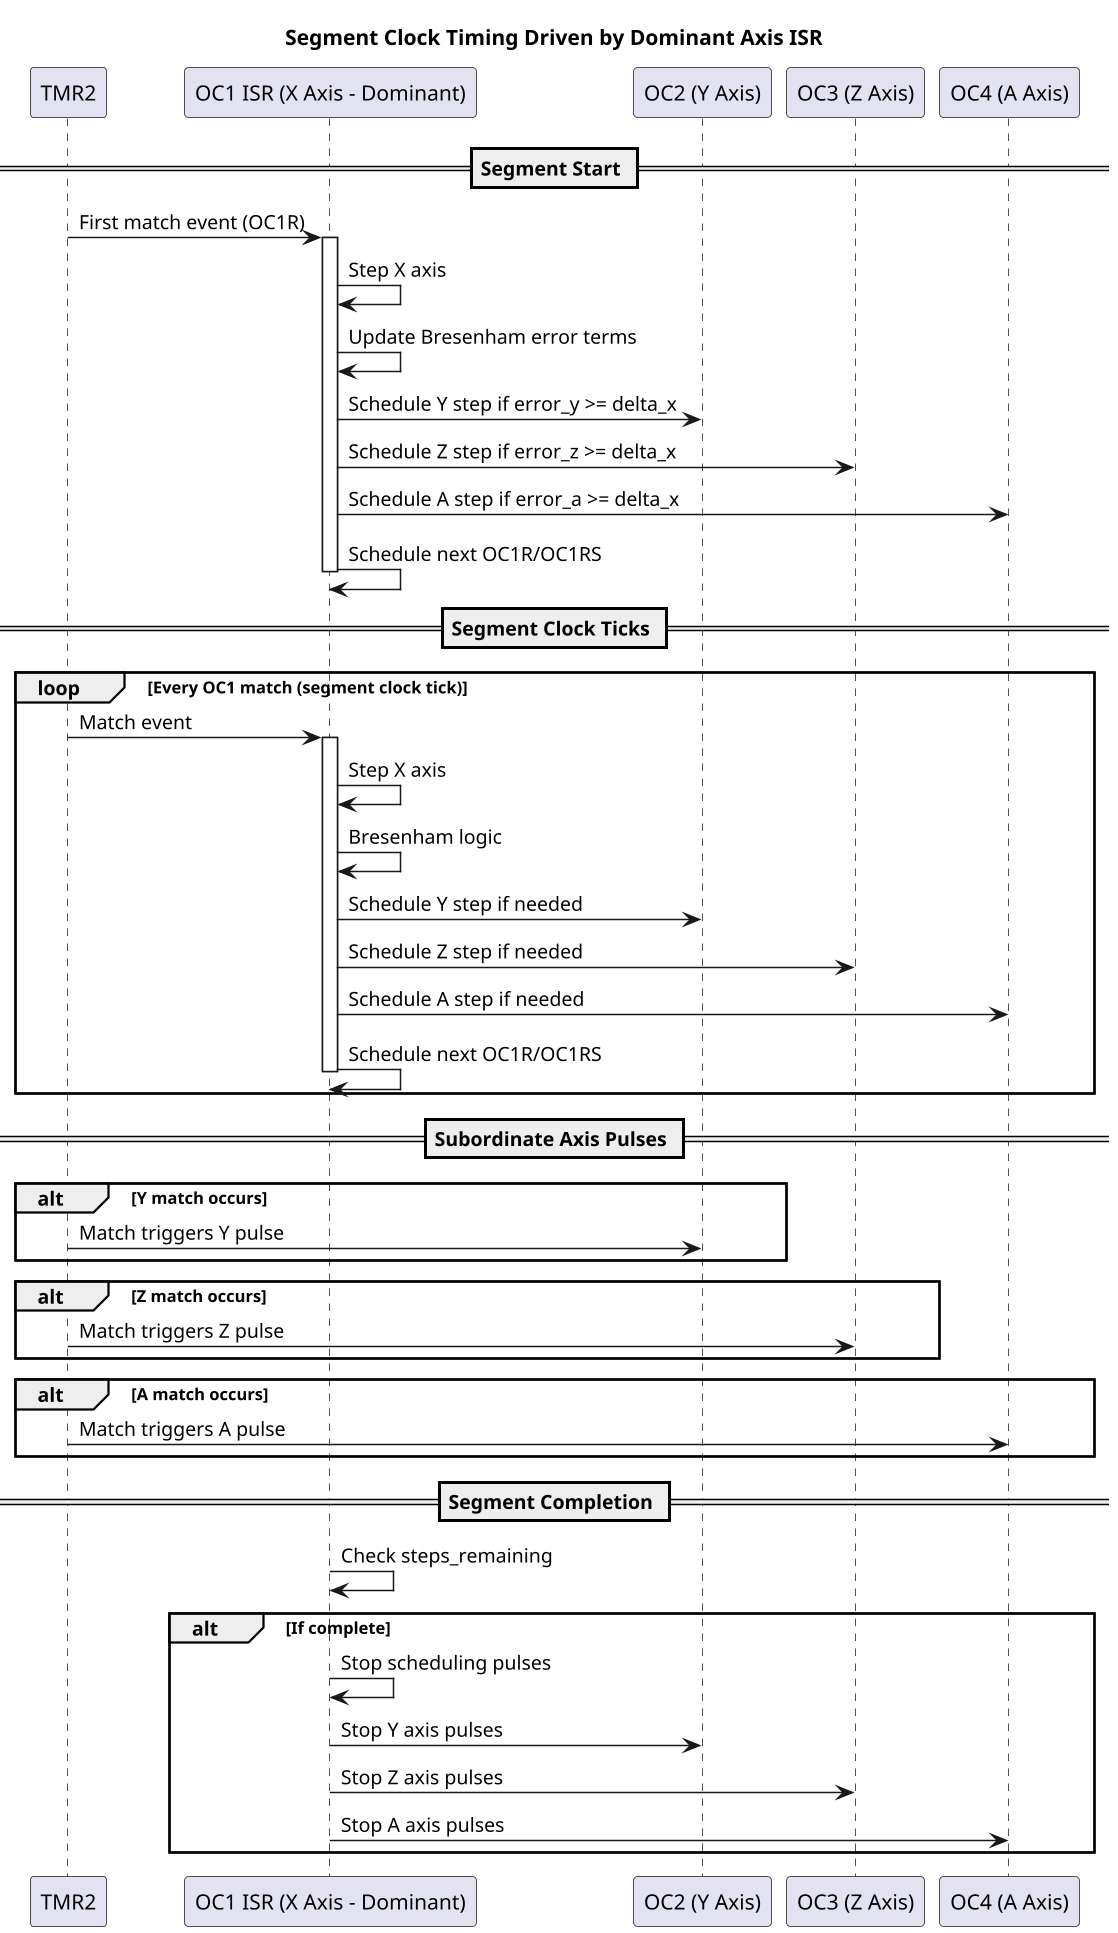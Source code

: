 @startuml
title Segment Clock Timing Driven by Dominant Axis ISR

scale 1.5

participant TMR2
participant OC1 as "OC1 ISR (X Axis - Dominant)"
participant OC2 as "OC2 (Y Axis)"
participant OC3 as "OC3 (Z Axis)"
participant OC4 as "OC4 (A Axis)"

== Segment Start ==
TMR2 -> OC1 : First match event (OC1R)
activate OC1
OC1 -> OC1 : Step X axis
OC1 -> OC1 : Update Bresenham error terms
OC1 -> OC2 : Schedule Y step if error_y >= delta_x
OC1 -> OC3 : Schedule Z step if error_z >= delta_x
OC1 -> OC4 : Schedule A step if error_a >= delta_x
OC1 -> OC1 : Schedule next OC1R/OC1RS
deactivate OC1

== Segment Clock Ticks ==
loop Every OC1 match (segment clock tick)
    TMR2 -> OC1 : Match event
    activate OC1
    OC1 -> OC1 : Step X axis
    OC1 -> OC1 : Bresenham logic
    OC1 -> OC2 : Schedule Y step if needed
    OC1 -> OC3 : Schedule Z step if needed
    OC1 -> OC4 : Schedule A step if needed
    OC1 -> OC1 : Schedule next OC1R/OC1RS
    deactivate OC1
end

== Subordinate Axis Pulses ==
alt Y match occurs
    TMR2 -> OC2 : Match triggers Y pulse
end
alt Z match occurs
    TMR2 -> OC3 : Match triggers Z pulse
end
alt A match occurs
    TMR2 -> OC4 : Match triggers A pulse
end

== Segment Completion ==
OC1 -> OC1 : Check steps_remaining
alt If complete
    OC1 -> OC1 : Stop scheduling pulses
    OC1 -> OC2 : Stop Y axis pulses
    OC1 -> OC3 : Stop Z axis pulses
    OC1 -> OC4 : Stop A axis pulses
end

@enduml
